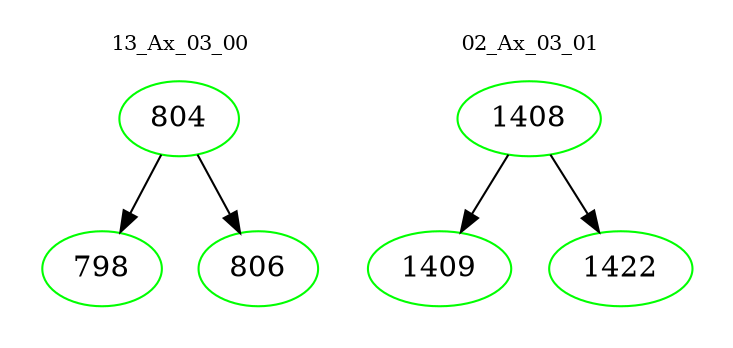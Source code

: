 digraph{
subgraph cluster_0 {
color = white
label = "13_Ax_03_00";
fontsize=10;
T0_804 [label="804", color="green"]
T0_804 -> T0_798 [color="black"]
T0_798 [label="798", color="green"]
T0_804 -> T0_806 [color="black"]
T0_806 [label="806", color="green"]
}
subgraph cluster_1 {
color = white
label = "02_Ax_03_01";
fontsize=10;
T1_1408 [label="1408", color="green"]
T1_1408 -> T1_1409 [color="black"]
T1_1409 [label="1409", color="green"]
T1_1408 -> T1_1422 [color="black"]
T1_1422 [label="1422", color="green"]
}
}

